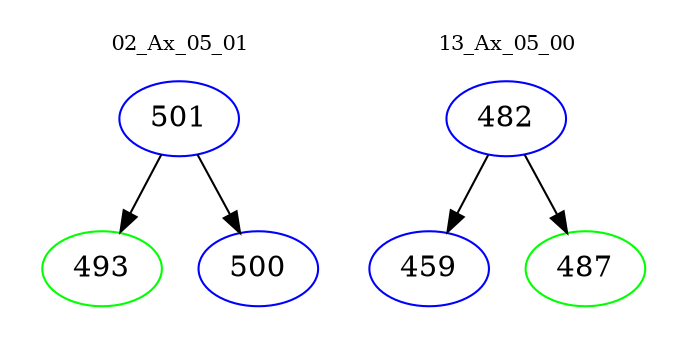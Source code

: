 digraph{
subgraph cluster_0 {
color = white
label = "02_Ax_05_01";
fontsize=10;
T0_501 [label="501", color="blue"]
T0_501 -> T0_493 [color="black"]
T0_493 [label="493", color="green"]
T0_501 -> T0_500 [color="black"]
T0_500 [label="500", color="blue"]
}
subgraph cluster_1 {
color = white
label = "13_Ax_05_00";
fontsize=10;
T1_482 [label="482", color="blue"]
T1_482 -> T1_459 [color="black"]
T1_459 [label="459", color="blue"]
T1_482 -> T1_487 [color="black"]
T1_487 [label="487", color="green"]
}
}
